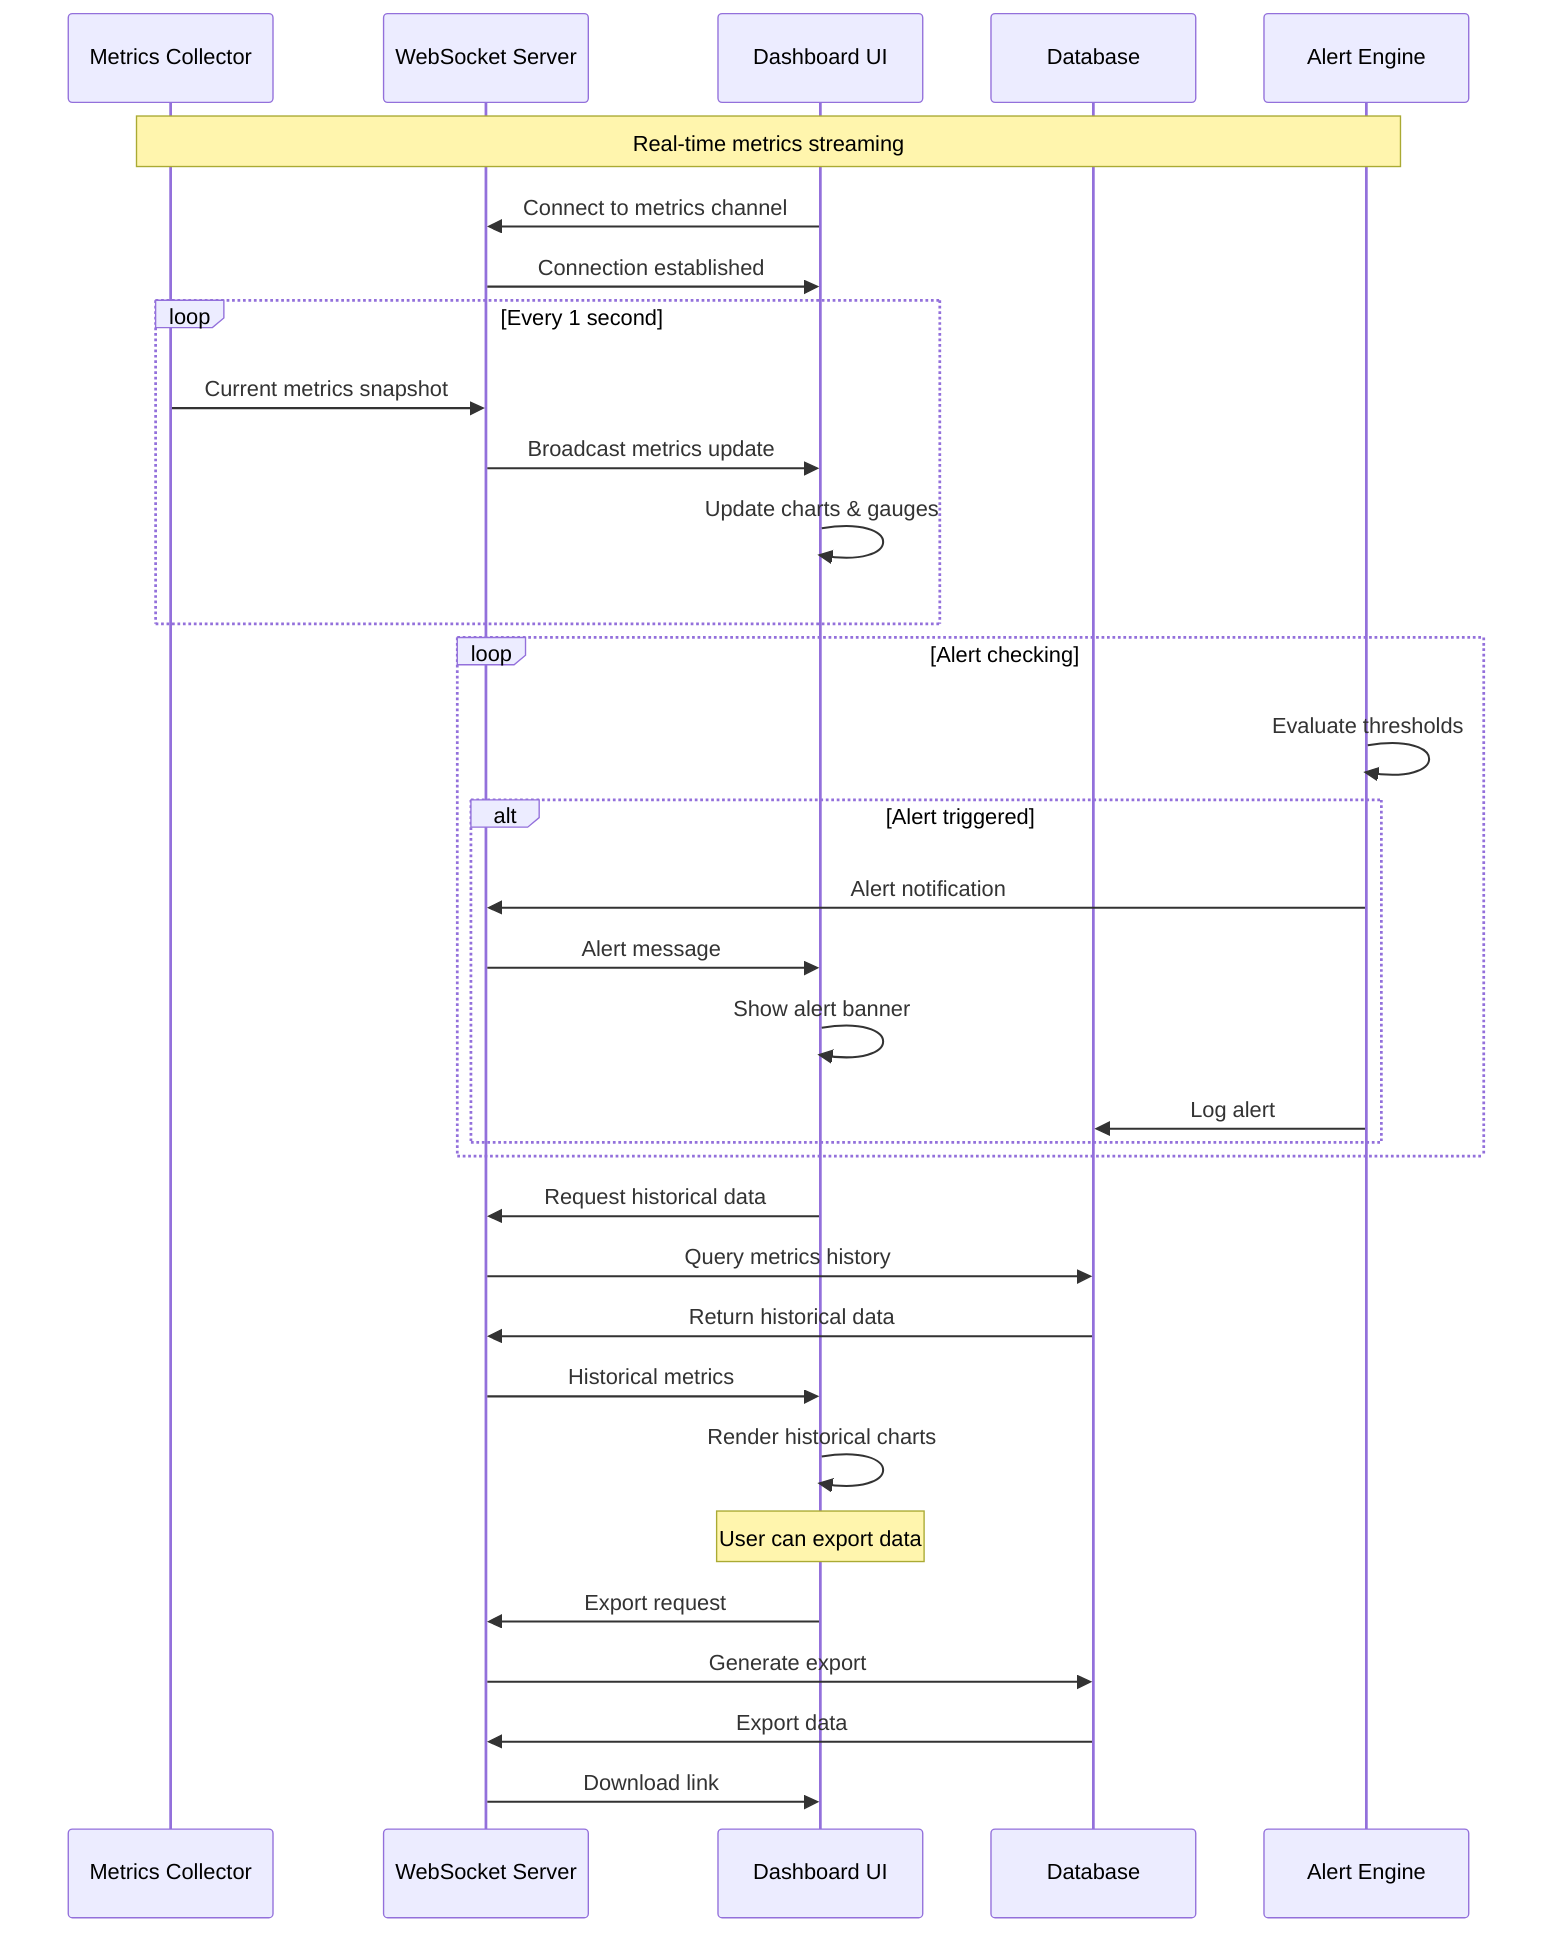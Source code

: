 sequenceDiagram
    participant MC as Metrics Collector
    participant WS as WebSocket Server
    participant UI as Dashboard UI
    participant DB as Database
    participant AL as Alert Engine
    
    Note over MC,AL: Real-time metrics streaming
    
    UI->>WS: Connect to metrics channel
    WS->>UI: Connection established
    
    loop Every 1 second
        MC->>WS: Current metrics snapshot
        WS->>UI: Broadcast metrics update
        UI->>UI: Update charts & gauges
    end
    
    loop Alert checking
        AL->>AL: Evaluate thresholds
        alt Alert triggered
            AL->>WS: Alert notification
            WS->>UI: Alert message
            UI->>UI: Show alert banner
            AL->>DB: Log alert
        end
    end
    
    UI->>WS: Request historical data
    WS->>DB: Query metrics history
    DB->>WS: Return historical data
    WS->>UI: Historical metrics
    UI->>UI: Render historical charts
    
    Note over UI: User can export data
    UI->>WS: Export request
    WS->>DB: Generate export
    DB->>WS: Export data
    WS->>UI: Download link